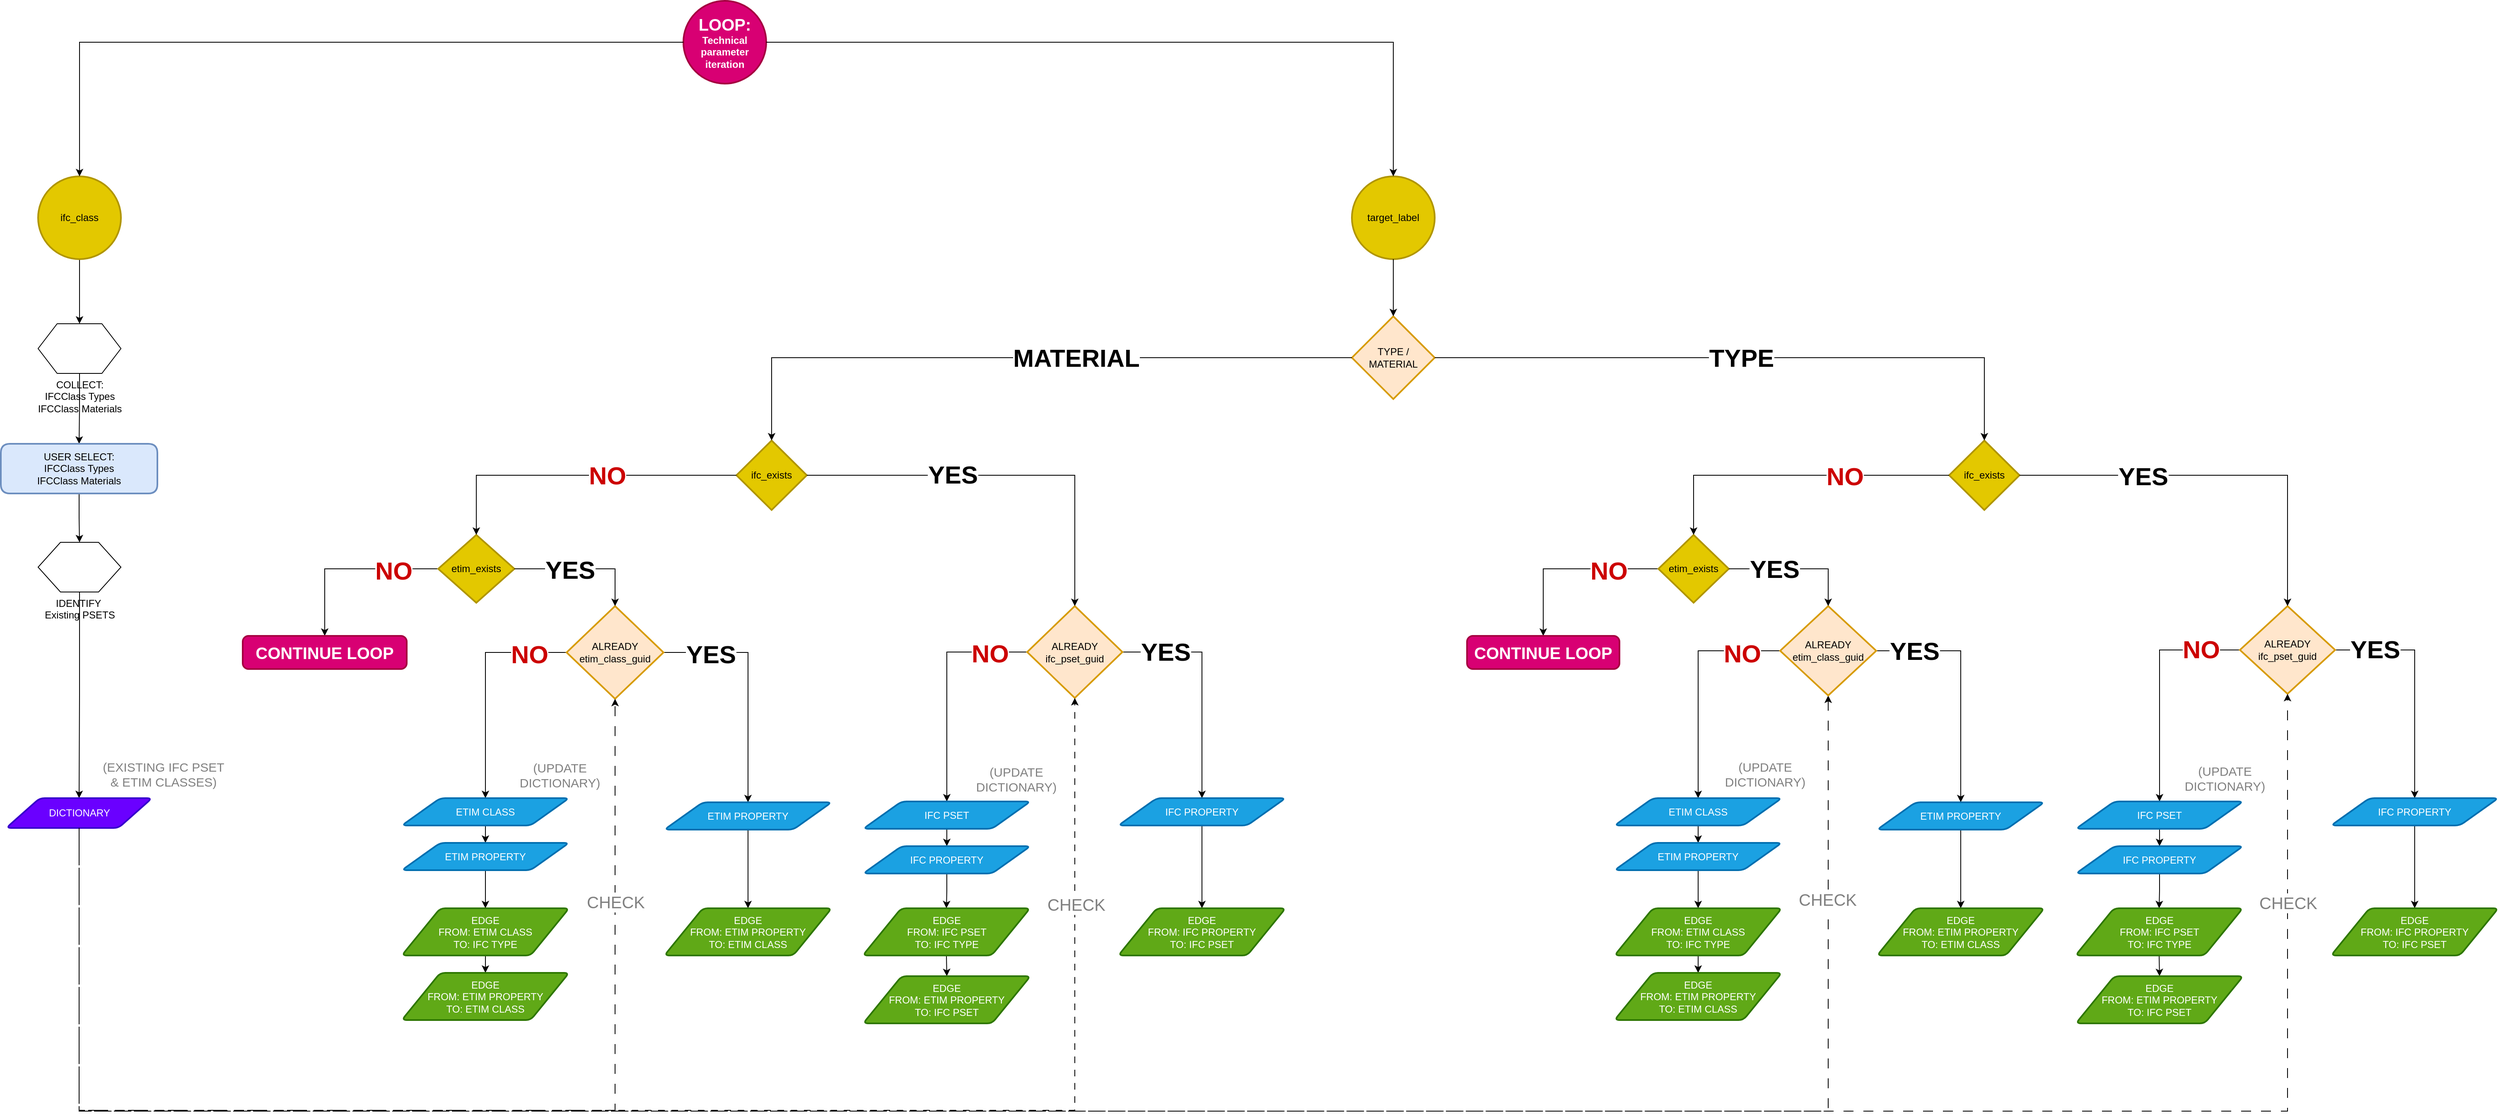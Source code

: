 <mxfile version="28.2.5">
  <diagram name="Page-1" id="zGWrGJ0KnjRnt5XvjetG">
    <mxGraphModel dx="3423" dy="2020" grid="0" gridSize="10" guides="1" tooltips="1" connect="1" arrows="1" fold="1" page="1" pageScale="1" pageWidth="3311" pageHeight="1654" math="0" shadow="0">
      <root>
        <mxCell id="0" />
        <mxCell id="1" parent="0" />
        <mxCell id="30pxRHg9Fm9ib9L_n-xo-12" style="edgeStyle=orthogonalEdgeStyle;rounded=0;orthogonalLoop=1;jettySize=auto;html=1;entryX=0.5;entryY=0;entryDx=0;entryDy=0;" parent="1" source="30pxRHg9Fm9ib9L_n-xo-1" target="30pxRHg9Fm9ib9L_n-xo-5" edge="1">
          <mxGeometry relative="1" as="geometry" />
        </mxCell>
        <mxCell id="30pxRHg9Fm9ib9L_n-xo-1" value="ifc_class" style="strokeWidth=2;html=1;shape=mxgraph.flowchart.start_2;whiteSpace=wrap;fillColor=#e3c800;strokeColor=#B09500;fontColor=#000000;" parent="1" vertex="1">
          <mxGeometry x="174" y="377" width="100" height="100" as="geometry" />
        </mxCell>
        <mxCell id="30pxRHg9Fm9ib9L_n-xo-13" style="edgeStyle=orthogonalEdgeStyle;rounded=0;orthogonalLoop=1;jettySize=auto;html=1;entryX=0.5;entryY=0;entryDx=0;entryDy=0;" parent="1" source="30pxRHg9Fm9ib9L_n-xo-5" target="30pxRHg9Fm9ib9L_n-xo-7" edge="1">
          <mxGeometry relative="1" as="geometry" />
        </mxCell>
        <mxCell id="30pxRHg9Fm9ib9L_n-xo-5" value="COLLECT:&lt;div&gt;IFCClass Types&lt;br&gt;IFCClass Materials&lt;/div&gt;" style="verticalLabelPosition=bottom;verticalAlign=top;html=1;shape=hexagon;perimeter=hexagonPerimeter2;arcSize=6;size=0.23;" parent="1" vertex="1">
          <mxGeometry x="174" y="555" width="100" height="60" as="geometry" />
        </mxCell>
        <mxCell id="30pxRHg9Fm9ib9L_n-xo-14" style="edgeStyle=orthogonalEdgeStyle;rounded=0;orthogonalLoop=1;jettySize=auto;html=1;" parent="1" source="30pxRHg9Fm9ib9L_n-xo-7" target="30pxRHg9Fm9ib9L_n-xo-8" edge="1">
          <mxGeometry relative="1" as="geometry" />
        </mxCell>
        <mxCell id="30pxRHg9Fm9ib9L_n-xo-7" value="USER SELECT:&lt;div&gt;IFCClass Types&lt;/div&gt;&lt;div&gt;IFCClass Materials&lt;/div&gt;" style="html=1;strokeWidth=2;shape=manualInput;whiteSpace=wrap;rounded=1;size=0;arcSize=22;fillColor=#dae8fc;strokeColor=#6c8ebf;" parent="1" vertex="1">
          <mxGeometry x="129" y="700" width="189" height="60" as="geometry" />
        </mxCell>
        <mxCell id="30pxRHg9Fm9ib9L_n-xo-15" style="edgeStyle=orthogonalEdgeStyle;rounded=0;orthogonalLoop=1;jettySize=auto;html=1;entryX=0.5;entryY=0;entryDx=0;entryDy=0;" parent="1" source="30pxRHg9Fm9ib9L_n-xo-8" target="30pxRHg9Fm9ib9L_n-xo-9" edge="1">
          <mxGeometry relative="1" as="geometry" />
        </mxCell>
        <mxCell id="30pxRHg9Fm9ib9L_n-xo-8" value="IDENTIFY&amp;nbsp;&lt;div&gt;Existing PSETS&lt;/div&gt;" style="verticalLabelPosition=bottom;verticalAlign=top;html=1;shape=hexagon;perimeter=hexagonPerimeter2;arcSize=6;size=0.27;" parent="1" vertex="1">
          <mxGeometry x="174" y="819" width="100" height="60" as="geometry" />
        </mxCell>
        <mxCell id="30pxRHg9Fm9ib9L_n-xo-9" value="DICTIONARY" style="shape=parallelogram;html=1;strokeWidth=2;perimeter=parallelogramPerimeter;whiteSpace=wrap;rounded=1;arcSize=12;size=0.23;fillColor=#6a00ff;strokeColor=#3700CC;fontColor=#ffffff;" parent="1" vertex="1">
          <mxGeometry x="135.5" y="1128" width="176" height="36" as="geometry" />
        </mxCell>
        <mxCell id="30pxRHg9Fm9ib9L_n-xo-10" value="TYPE / MATERIAL" style="strokeWidth=2;html=1;shape=mxgraph.flowchart.decision;whiteSpace=wrap;fillColor=#ffe6cc;strokeColor=#d79b00;" parent="1" vertex="1">
          <mxGeometry x="1760" y="546" width="100" height="100" as="geometry" />
        </mxCell>
        <mxCell id="30pxRHg9Fm9ib9L_n-xo-16" value="target_label" style="strokeWidth=2;html=1;shape=mxgraph.flowchart.start_2;whiteSpace=wrap;fillColor=#e3c800;strokeColor=#B09500;fontColor=#000000;" parent="1" vertex="1">
          <mxGeometry x="1760" y="377" width="100" height="100" as="geometry" />
        </mxCell>
        <mxCell id="0rWULEDfACyBqYcY1xk1-1" value="ifc_exists" style="strokeWidth=2;html=1;shape=mxgraph.flowchart.decision;whiteSpace=wrap;fillColor=#e3c800;strokeColor=#B09500;fontColor=#000000;" parent="1" vertex="1">
          <mxGeometry x="1017" y="696" width="85" height="84" as="geometry" />
        </mxCell>
        <mxCell id="0rWULEDfACyBqYcY1xk1-33" style="edgeStyle=orthogonalEdgeStyle;rounded=0;orthogonalLoop=1;jettySize=auto;html=1;entryX=0.5;entryY=0;entryDx=0;entryDy=0;" parent="1" source="0rWULEDfACyBqYcY1xk1-2" target="0rWULEDfACyBqYcY1xk1-5" edge="1">
          <mxGeometry relative="1" as="geometry" />
        </mxCell>
        <mxCell id="0rWULEDfACyBqYcY1xk1-97" value="&lt;font style=&quot;font-size: 30px; color: rgb(204, 0, 0);&quot;&gt;&lt;b&gt;NO&lt;/b&gt;&lt;/font&gt;" style="edgeLabel;html=1;align=center;verticalAlign=middle;resizable=0;points=[];" parent="0rWULEDfACyBqYcY1xk1-33" vertex="1" connectable="0">
          <mxGeometry x="-0.5" y="3" relative="1" as="geometry">
            <mxPoint y="-1" as="offset" />
          </mxGeometry>
        </mxCell>
        <mxCell id="0rWULEDfACyBqYcY1xk1-2" value="etim_exists" style="strokeWidth=2;html=1;shape=mxgraph.flowchart.decision;whiteSpace=wrap;fillColor=#e3c800;strokeColor=#B09500;fontColor=#000000;" parent="1" vertex="1">
          <mxGeometry x="657" y="810" width="92" height="82" as="geometry" />
        </mxCell>
        <mxCell id="0rWULEDfACyBqYcY1xk1-3" style="edgeStyle=orthogonalEdgeStyle;rounded=0;orthogonalLoop=1;jettySize=auto;html=1;entryX=0.5;entryY=0;entryDx=0;entryDy=0;entryPerimeter=0;" parent="1" source="0rWULEDfACyBqYcY1xk1-1" target="0rWULEDfACyBqYcY1xk1-2" edge="1">
          <mxGeometry relative="1" as="geometry" />
        </mxCell>
        <mxCell id="0rWULEDfACyBqYcY1xk1-96" value="&lt;font style=&quot;font-size: 30px; color: rgb(204, 0, 0);&quot;&gt;&lt;b&gt;NO&lt;/b&gt;&lt;/font&gt;" style="edgeLabel;html=1;align=center;verticalAlign=middle;resizable=0;points=[];" parent="0rWULEDfACyBqYcY1xk1-3" vertex="1" connectable="0">
          <mxGeometry x="-0.188" relative="1" as="geometry">
            <mxPoint as="offset" />
          </mxGeometry>
        </mxCell>
        <mxCell id="0rWULEDfACyBqYcY1xk1-35" style="edgeStyle=orthogonalEdgeStyle;rounded=0;orthogonalLoop=1;jettySize=auto;html=1;exitX=0;exitY=0.5;exitDx=0;exitDy=0;exitPerimeter=0;entryX=0.5;entryY=0;entryDx=0;entryDy=0;" parent="1" source="0rWULEDfACyBqYcY1xk1-4" target="0rWULEDfACyBqYcY1xk1-19" edge="1">
          <mxGeometry relative="1" as="geometry" />
        </mxCell>
        <mxCell id="0rWULEDfACyBqYcY1xk1-99" value="&lt;font style=&quot;font-size: 30px; color: rgb(204, 0, 0);&quot;&gt;&lt;b&gt;NO&lt;/b&gt;&lt;/font&gt;" style="edgeLabel;html=1;align=center;verticalAlign=middle;resizable=0;points=[];" parent="0rWULEDfACyBqYcY1xk1-35" vertex="1" connectable="0">
          <mxGeometry x="-0.668" y="1" relative="1" as="geometry">
            <mxPoint y="1" as="offset" />
          </mxGeometry>
        </mxCell>
        <mxCell id="0rWULEDfACyBqYcY1xk1-36" style="edgeStyle=orthogonalEdgeStyle;rounded=0;orthogonalLoop=1;jettySize=auto;html=1;exitX=1;exitY=0.5;exitDx=0;exitDy=0;exitPerimeter=0;entryX=0.5;entryY=0;entryDx=0;entryDy=0;" parent="1" source="0rWULEDfACyBqYcY1xk1-4" target="0rWULEDfACyBqYcY1xk1-23" edge="1">
          <mxGeometry relative="1" as="geometry">
            <mxPoint x="1040" y="1101" as="targetPoint" />
            <mxPoint x="927" y="968" as="sourcePoint" />
          </mxGeometry>
        </mxCell>
        <mxCell id="0rWULEDfACyBqYcY1xk1-100" value="&lt;font style=&quot;font-size: 30px;&quot;&gt;&lt;b&gt;YES&lt;/b&gt;&lt;/font&gt;" style="edgeLabel;html=1;align=center;verticalAlign=middle;resizable=0;points=[];" parent="0rWULEDfACyBqYcY1xk1-36" vertex="1" connectable="0">
          <mxGeometry x="-0.604" y="-2" relative="1" as="geometry">
            <mxPoint x="1" as="offset" />
          </mxGeometry>
        </mxCell>
        <mxCell id="0rWULEDfACyBqYcY1xk1-4" value="ALREADY&lt;div&gt;etim_class_guid&lt;/div&gt;" style="strokeWidth=2;html=1;shape=mxgraph.flowchart.decision;whiteSpace=wrap;fillColor=#ffe6cc;strokeColor=#d79b00;" parent="1" vertex="1">
          <mxGeometry x="812" y="896" width="117" height="112" as="geometry" />
        </mxCell>
        <mxCell id="0rWULEDfACyBqYcY1xk1-5" value="&lt;b&gt;&lt;font style=&quot;font-size: 20px;&quot;&gt;CONTINUE LOOP&lt;/font&gt;&lt;/b&gt;" style="rounded=1;whiteSpace=wrap;html=1;absoluteArcSize=1;arcSize=14;strokeWidth=2;fillColor=#d80073;strokeColor=#A50040;fontColor=#ffffff;" parent="1" vertex="1">
          <mxGeometry x="421" y="932" width="198" height="40" as="geometry" />
        </mxCell>
        <mxCell id="0rWULEDfACyBqYcY1xk1-42" style="edgeStyle=orthogonalEdgeStyle;rounded=0;orthogonalLoop=1;jettySize=auto;html=1;entryX=0.5;entryY=0;entryDx=0;entryDy=0;" parent="1" source="0rWULEDfACyBqYcY1xk1-12" target="0rWULEDfACyBqYcY1xk1-25" edge="1">
          <mxGeometry relative="1" as="geometry">
            <Array as="points">
              <mxPoint x="1271" y="952" />
            </Array>
          </mxGeometry>
        </mxCell>
        <mxCell id="0rWULEDfACyBqYcY1xk1-101" value="&lt;font style=&quot;font-size: 30px; color: rgb(204, 0, 0);&quot;&gt;&lt;b&gt;NO&lt;/b&gt;&lt;/font&gt;" style="edgeLabel;html=1;align=center;verticalAlign=middle;resizable=0;points=[];" parent="0rWULEDfACyBqYcY1xk1-42" vertex="1" connectable="0">
          <mxGeometry x="-0.671" y="1" relative="1" as="geometry">
            <mxPoint as="offset" />
          </mxGeometry>
        </mxCell>
        <mxCell id="0rWULEDfACyBqYcY1xk1-43" style="edgeStyle=orthogonalEdgeStyle;rounded=0;orthogonalLoop=1;jettySize=auto;html=1;exitX=1;exitY=0.5;exitDx=0;exitDy=0;exitPerimeter=0;entryX=0.5;entryY=0;entryDx=0;entryDy=0;" parent="1" source="0rWULEDfACyBqYcY1xk1-12" target="0rWULEDfACyBqYcY1xk1-29" edge="1">
          <mxGeometry relative="1" as="geometry" />
        </mxCell>
        <mxCell id="0rWULEDfACyBqYcY1xk1-102" value="&lt;font style=&quot;font-size: 30px;&quot;&gt;&lt;b&gt;YES&lt;/b&gt;&lt;/font&gt;" style="edgeLabel;html=1;align=center;verticalAlign=middle;resizable=0;points=[];" parent="0rWULEDfACyBqYcY1xk1-43" vertex="1" connectable="0">
          <mxGeometry x="-0.62" y="1" relative="1" as="geometry">
            <mxPoint as="offset" />
          </mxGeometry>
        </mxCell>
        <mxCell id="0rWULEDfACyBqYcY1xk1-12" value="ALREADY&lt;div&gt;ifc_pset_guid&lt;/div&gt;" style="strokeWidth=2;html=1;shape=mxgraph.flowchart.decision;whiteSpace=wrap;fillColor=#ffe6cc;strokeColor=#d79b00;" parent="1" vertex="1">
          <mxGeometry x="1368" y="896" width="115" height="111" as="geometry" />
        </mxCell>
        <mxCell id="0rWULEDfACyBqYcY1xk1-37" style="edgeStyle=orthogonalEdgeStyle;rounded=0;orthogonalLoop=1;jettySize=auto;html=1;exitX=0.5;exitY=1;exitDx=0;exitDy=0;entryX=0.5;entryY=0;entryDx=0;entryDy=0;" parent="1" source="0rWULEDfACyBqYcY1xk1-19" target="0rWULEDfACyBqYcY1xk1-20" edge="1">
          <mxGeometry relative="1" as="geometry" />
        </mxCell>
        <mxCell id="0rWULEDfACyBqYcY1xk1-19" value="ETIM CLASS" style="shape=parallelogram;html=1;strokeWidth=2;perimeter=parallelogramPerimeter;whiteSpace=wrap;rounded=1;arcSize=12;size=0.23;fillColor=#1ba1e2;fontColor=#ffffff;strokeColor=#006EAF;" parent="1" vertex="1">
          <mxGeometry x="613" y="1128" width="202" height="33" as="geometry" />
        </mxCell>
        <mxCell id="0rWULEDfACyBqYcY1xk1-38" style="edgeStyle=orthogonalEdgeStyle;rounded=0;orthogonalLoop=1;jettySize=auto;html=1;exitX=0.5;exitY=1;exitDx=0;exitDy=0;entryX=0.5;entryY=0;entryDx=0;entryDy=0;" parent="1" source="0rWULEDfACyBqYcY1xk1-20" target="0rWULEDfACyBqYcY1xk1-21" edge="1">
          <mxGeometry relative="1" as="geometry">
            <mxPoint x="714" y="1240" as="sourcePoint" />
          </mxGeometry>
        </mxCell>
        <mxCell id="0rWULEDfACyBqYcY1xk1-20" value="ETIM PROPERTY" style="shape=parallelogram;html=1;strokeWidth=2;perimeter=parallelogramPerimeter;whiteSpace=wrap;rounded=1;arcSize=12;size=0.23;fillColor=#1ba1e2;fontColor=#ffffff;strokeColor=#006EAF;" parent="1" vertex="1">
          <mxGeometry x="613" y="1182" width="202" height="33" as="geometry" />
        </mxCell>
        <mxCell id="0rWULEDfACyBqYcY1xk1-40" style="edgeStyle=orthogonalEdgeStyle;rounded=0;orthogonalLoop=1;jettySize=auto;html=1;exitX=0.5;exitY=1;exitDx=0;exitDy=0;entryX=0.5;entryY=0;entryDx=0;entryDy=0;" parent="1" source="0rWULEDfACyBqYcY1xk1-21" target="0rWULEDfACyBqYcY1xk1-22" edge="1">
          <mxGeometry relative="1" as="geometry" />
        </mxCell>
        <mxCell id="0rWULEDfACyBqYcY1xk1-21" value="EDGE&lt;div&gt;FROM: ETIM CLASS&lt;/div&gt;&lt;div&gt;TO: IFC TYPE&lt;/div&gt;" style="shape=parallelogram;html=1;strokeWidth=2;perimeter=parallelogramPerimeter;whiteSpace=wrap;rounded=1;arcSize=12;size=0.23;fillColor=#60a917;fontColor=#ffffff;strokeColor=#2D7600;" parent="1" vertex="1">
          <mxGeometry x="613" y="1261" width="202" height="57" as="geometry" />
        </mxCell>
        <mxCell id="0rWULEDfACyBqYcY1xk1-22" value="EDGE&lt;div&gt;FROM: ETIM PROPERTY&lt;/div&gt;&lt;div&gt;TO: ETIM CLASS&lt;/div&gt;" style="shape=parallelogram;html=1;strokeWidth=2;perimeter=parallelogramPerimeter;whiteSpace=wrap;rounded=1;arcSize=12;size=0.23;fillColor=#60a917;fontColor=#ffffff;strokeColor=#2D7600;" parent="1" vertex="1">
          <mxGeometry x="613" y="1339" width="202" height="57" as="geometry" />
        </mxCell>
        <mxCell id="0rWULEDfACyBqYcY1xk1-41" style="edgeStyle=orthogonalEdgeStyle;rounded=0;orthogonalLoop=1;jettySize=auto;html=1;exitX=0.5;exitY=1;exitDx=0;exitDy=0;entryX=0.5;entryY=0;entryDx=0;entryDy=0;" parent="1" source="0rWULEDfACyBqYcY1xk1-23" target="0rWULEDfACyBqYcY1xk1-24" edge="1">
          <mxGeometry relative="1" as="geometry" />
        </mxCell>
        <mxCell id="0rWULEDfACyBqYcY1xk1-23" value="ETIM PROPERTY" style="shape=parallelogram;html=1;strokeWidth=2;perimeter=parallelogramPerimeter;whiteSpace=wrap;rounded=1;arcSize=12;size=0.23;fillColor=#1ba1e2;fontColor=#ffffff;strokeColor=#006EAF;" parent="1" vertex="1">
          <mxGeometry x="930" y="1133" width="202" height="33" as="geometry" />
        </mxCell>
        <mxCell id="0rWULEDfACyBqYcY1xk1-24" value="EDGE&lt;div&gt;FROM: ETIM PROPERTY&lt;/div&gt;&lt;div&gt;TO: ETIM CLASS&lt;/div&gt;" style="shape=parallelogram;html=1;strokeWidth=2;perimeter=parallelogramPerimeter;whiteSpace=wrap;rounded=1;arcSize=12;size=0.23;fillColor=#60a917;fontColor=#ffffff;strokeColor=#2D7600;" parent="1" vertex="1">
          <mxGeometry x="930" y="1261" width="202" height="57" as="geometry" />
        </mxCell>
        <mxCell id="0rWULEDfACyBqYcY1xk1-44" style="edgeStyle=orthogonalEdgeStyle;rounded=0;orthogonalLoop=1;jettySize=auto;html=1;exitX=0.5;exitY=1;exitDx=0;exitDy=0;entryX=0.5;entryY=0;entryDx=0;entryDy=0;" parent="1" source="0rWULEDfACyBqYcY1xk1-25" target="0rWULEDfACyBqYcY1xk1-26" edge="1">
          <mxGeometry relative="1" as="geometry" />
        </mxCell>
        <mxCell id="0rWULEDfACyBqYcY1xk1-25" value="IFC PSET" style="shape=parallelogram;html=1;strokeWidth=2;perimeter=parallelogramPerimeter;whiteSpace=wrap;rounded=1;arcSize=12;size=0.23;fillColor=#1ba1e2;fontColor=#ffffff;strokeColor=#006EAF;" parent="1" vertex="1">
          <mxGeometry x="1170" y="1132" width="202" height="33" as="geometry" />
        </mxCell>
        <mxCell id="0rWULEDfACyBqYcY1xk1-45" style="edgeStyle=orthogonalEdgeStyle;rounded=0;orthogonalLoop=1;jettySize=auto;html=1;exitX=0.5;exitY=1;exitDx=0;exitDy=0;entryX=0.5;entryY=0;entryDx=0;entryDy=0;" parent="1" source="0rWULEDfACyBqYcY1xk1-26" target="0rWULEDfACyBqYcY1xk1-27" edge="1">
          <mxGeometry relative="1" as="geometry" />
        </mxCell>
        <mxCell id="0rWULEDfACyBqYcY1xk1-26" value="IFC PROPERTY" style="shape=parallelogram;html=1;strokeWidth=2;perimeter=parallelogramPerimeter;whiteSpace=wrap;rounded=1;arcSize=12;size=0.23;fillColor=#1ba1e2;fontColor=#ffffff;strokeColor=#006EAF;" parent="1" vertex="1">
          <mxGeometry x="1170" y="1186" width="202" height="33" as="geometry" />
        </mxCell>
        <mxCell id="0rWULEDfACyBqYcY1xk1-46" style="edgeStyle=orthogonalEdgeStyle;rounded=0;orthogonalLoop=1;jettySize=auto;html=1;exitX=0.5;exitY=1;exitDx=0;exitDy=0;entryX=0.5;entryY=0;entryDx=0;entryDy=0;" parent="1" source="0rWULEDfACyBqYcY1xk1-27" target="0rWULEDfACyBqYcY1xk1-28" edge="1">
          <mxGeometry relative="1" as="geometry" />
        </mxCell>
        <mxCell id="0rWULEDfACyBqYcY1xk1-27" value="EDGE&lt;div&gt;FROM: IFC PSET&lt;/div&gt;&lt;div&gt;TO: IFC TYPE&lt;/div&gt;" style="shape=parallelogram;html=1;strokeWidth=2;perimeter=parallelogramPerimeter;whiteSpace=wrap;rounded=1;arcSize=12;size=0.23;fillColor=#60a917;fontColor=#ffffff;strokeColor=#2D7600;" parent="1" vertex="1">
          <mxGeometry x="1169.5" y="1261" width="202" height="57" as="geometry" />
        </mxCell>
        <mxCell id="0rWULEDfACyBqYcY1xk1-28" value="EDGE&lt;div&gt;FROM: ETIM PROPERTY&lt;/div&gt;&lt;div&gt;TO: IFC PSET&lt;/div&gt;" style="shape=parallelogram;html=1;strokeWidth=2;perimeter=parallelogramPerimeter;whiteSpace=wrap;rounded=1;arcSize=12;size=0.23;fillColor=#60a917;fontColor=#ffffff;strokeColor=#2D7600;" parent="1" vertex="1">
          <mxGeometry x="1170" y="1343" width="202" height="57" as="geometry" />
        </mxCell>
        <mxCell id="0rWULEDfACyBqYcY1xk1-47" style="edgeStyle=orthogonalEdgeStyle;rounded=0;orthogonalLoop=1;jettySize=auto;html=1;exitX=0.5;exitY=1;exitDx=0;exitDy=0;entryX=0.5;entryY=0;entryDx=0;entryDy=0;" parent="1" source="0rWULEDfACyBqYcY1xk1-29" target="0rWULEDfACyBqYcY1xk1-30" edge="1">
          <mxGeometry relative="1" as="geometry" />
        </mxCell>
        <mxCell id="0rWULEDfACyBqYcY1xk1-29" value="IFC PROPERTY" style="shape=parallelogram;html=1;strokeWidth=2;perimeter=parallelogramPerimeter;whiteSpace=wrap;rounded=1;arcSize=12;size=0.23;fillColor=#1ba1e2;fontColor=#ffffff;strokeColor=#006EAF;" parent="1" vertex="1">
          <mxGeometry x="1478" y="1128" width="202" height="33" as="geometry" />
        </mxCell>
        <mxCell id="0rWULEDfACyBqYcY1xk1-30" value="EDGE&lt;div&gt;FROM: IFC PROPERTY&lt;/div&gt;&lt;div&gt;TO: IFC PSET&lt;/div&gt;" style="shape=parallelogram;html=1;strokeWidth=2;perimeter=parallelogramPerimeter;whiteSpace=wrap;rounded=1;arcSize=12;size=0.23;fillColor=#60a917;fontColor=#ffffff;strokeColor=#2D7600;" parent="1" vertex="1">
          <mxGeometry x="1478" y="1261" width="202" height="57" as="geometry" />
        </mxCell>
        <mxCell id="0rWULEDfACyBqYcY1xk1-31" style="edgeStyle=orthogonalEdgeStyle;rounded=0;orthogonalLoop=1;jettySize=auto;html=1;entryX=0.5;entryY=0;entryDx=0;entryDy=0;entryPerimeter=0;" parent="1" source="30pxRHg9Fm9ib9L_n-xo-10" target="0rWULEDfACyBqYcY1xk1-1" edge="1">
          <mxGeometry relative="1" as="geometry" />
        </mxCell>
        <mxCell id="0rWULEDfACyBqYcY1xk1-91" value="&lt;font style=&quot;font-size: 30px;&quot;&gt;&lt;b&gt;MATERIAL&lt;/b&gt;&lt;/font&gt;" style="edgeLabel;html=1;align=center;verticalAlign=middle;resizable=0;points=[];" parent="0rWULEDfACyBqYcY1xk1-31" vertex="1" connectable="0">
          <mxGeometry x="-0.171" relative="1" as="geometry">
            <mxPoint x="-1" as="offset" />
          </mxGeometry>
        </mxCell>
        <mxCell id="0rWULEDfACyBqYcY1xk1-32" style="edgeStyle=orthogonalEdgeStyle;rounded=0;orthogonalLoop=1;jettySize=auto;html=1;entryX=0.5;entryY=0;entryDx=0;entryDy=0;entryPerimeter=0;" parent="1" source="0rWULEDfACyBqYcY1xk1-1" target="0rWULEDfACyBqYcY1xk1-12" edge="1">
          <mxGeometry relative="1" as="geometry" />
        </mxCell>
        <mxCell id="0rWULEDfACyBqYcY1xk1-92" value="&lt;span style=&quot;font-size: 30px;&quot;&gt;&lt;b&gt;YES&lt;/b&gt;&lt;/span&gt;" style="edgeLabel;html=1;align=center;verticalAlign=middle;resizable=0;points=[];" parent="0rWULEDfACyBqYcY1xk1-32" vertex="1" connectable="0">
          <mxGeometry x="-0.272" y="1" relative="1" as="geometry">
            <mxPoint as="offset" />
          </mxGeometry>
        </mxCell>
        <mxCell id="0rWULEDfACyBqYcY1xk1-34" style="edgeStyle=orthogonalEdgeStyle;rounded=0;orthogonalLoop=1;jettySize=auto;html=1;exitX=1;exitY=0.5;exitDx=0;exitDy=0;exitPerimeter=0;entryX=0.5;entryY=0;entryDx=0;entryDy=0;entryPerimeter=0;" parent="1" source="0rWULEDfACyBqYcY1xk1-2" target="0rWULEDfACyBqYcY1xk1-4" edge="1">
          <mxGeometry relative="1" as="geometry" />
        </mxCell>
        <mxCell id="0rWULEDfACyBqYcY1xk1-98" value="&lt;font style=&quot;font-size: 30px;&quot;&gt;&lt;b&gt;YES&lt;/b&gt;&lt;/font&gt;" style="edgeLabel;html=1;align=center;verticalAlign=middle;resizable=0;points=[];" parent="0rWULEDfACyBqYcY1xk1-34" vertex="1" connectable="0">
          <mxGeometry x="-0.193" y="-1" relative="1" as="geometry">
            <mxPoint as="offset" />
          </mxGeometry>
        </mxCell>
        <mxCell id="0rWULEDfACyBqYcY1xk1-48" style="edgeStyle=orthogonalEdgeStyle;rounded=0;orthogonalLoop=1;jettySize=auto;html=1;exitX=0.5;exitY=1;exitDx=0;exitDy=0;exitPerimeter=0;entryX=0.5;entryY=0;entryDx=0;entryDy=0;entryPerimeter=0;" parent="1" source="30pxRHg9Fm9ib9L_n-xo-16" target="30pxRHg9Fm9ib9L_n-xo-10" edge="1">
          <mxGeometry relative="1" as="geometry" />
        </mxCell>
        <mxCell id="0rWULEDfACyBqYcY1xk1-49" value="ifc_exists" style="strokeWidth=2;html=1;shape=mxgraph.flowchart.decision;whiteSpace=wrap;fillColor=#e3c800;strokeColor=#B09500;fontColor=#000000;" parent="1" vertex="1">
          <mxGeometry x="2481" y="696" width="85" height="84" as="geometry" />
        </mxCell>
        <mxCell id="0rWULEDfACyBqYcY1xk1-50" style="edgeStyle=orthogonalEdgeStyle;rounded=0;orthogonalLoop=1;jettySize=auto;html=1;entryX=0.5;entryY=0;entryDx=0;entryDy=0;" parent="1" source="0rWULEDfACyBqYcY1xk1-51" target="0rWULEDfACyBqYcY1xk1-56" edge="1">
          <mxGeometry relative="1" as="geometry" />
        </mxCell>
        <mxCell id="0rWULEDfACyBqYcY1xk1-104" value="&lt;font style=&quot;font-size: 30px; color: rgb(204, 0, 0);&quot;&gt;&lt;b&gt;NO&lt;/b&gt;&lt;/font&gt;" style="edgeLabel;html=1;align=center;verticalAlign=middle;resizable=0;points=[];" parent="0rWULEDfACyBqYcY1xk1-50" vertex="1" connectable="0">
          <mxGeometry x="-0.463" y="3" relative="1" as="geometry">
            <mxPoint x="-1" y="-1" as="offset" />
          </mxGeometry>
        </mxCell>
        <mxCell id="0rWULEDfACyBqYcY1xk1-51" value="etim_exists" style="strokeWidth=2;html=1;shape=mxgraph.flowchart.decision;whiteSpace=wrap;fillColor=#e3c800;strokeColor=#B09500;fontColor=#000000;" parent="1" vertex="1">
          <mxGeometry x="2130" y="810" width="85" height="82" as="geometry" />
        </mxCell>
        <mxCell id="0rWULEDfACyBqYcY1xk1-52" style="edgeStyle=orthogonalEdgeStyle;rounded=0;orthogonalLoop=1;jettySize=auto;html=1;entryX=0.5;entryY=0;entryDx=0;entryDy=0;entryPerimeter=0;" parent="1" source="0rWULEDfACyBqYcY1xk1-49" target="0rWULEDfACyBqYcY1xk1-51" edge="1">
          <mxGeometry relative="1" as="geometry" />
        </mxCell>
        <mxCell id="0rWULEDfACyBqYcY1xk1-103" value="&lt;font style=&quot;font-size: 30px; color: rgb(204, 0, 0);&quot;&gt;&lt;b&gt;NO&lt;/b&gt;&lt;/font&gt;" style="edgeLabel;html=1;align=center;verticalAlign=middle;resizable=0;points=[];" parent="0rWULEDfACyBqYcY1xk1-52" vertex="1" connectable="0">
          <mxGeometry x="-0.335" y="1" relative="1" as="geometry">
            <mxPoint as="offset" />
          </mxGeometry>
        </mxCell>
        <mxCell id="0rWULEDfACyBqYcY1xk1-53" style="edgeStyle=orthogonalEdgeStyle;rounded=0;orthogonalLoop=1;jettySize=auto;html=1;exitX=0;exitY=0.5;exitDx=0;exitDy=0;exitPerimeter=0;entryX=0.5;entryY=0;entryDx=0;entryDy=0;" parent="1" source="0rWULEDfACyBqYcY1xk1-55" target="0rWULEDfACyBqYcY1xk1-61" edge="1">
          <mxGeometry relative="1" as="geometry" />
        </mxCell>
        <mxCell id="0rWULEDfACyBqYcY1xk1-105" value="&lt;font style=&quot;font-size: 30px; color: rgb(204, 0, 0);&quot;&gt;&lt;b&gt;NO&lt;/b&gt;&lt;/font&gt;" style="edgeLabel;html=1;align=center;verticalAlign=middle;resizable=0;points=[];" parent="0rWULEDfACyBqYcY1xk1-53" vertex="1" connectable="0">
          <mxGeometry x="-0.669" y="3" relative="1" as="geometry">
            <mxPoint as="offset" />
          </mxGeometry>
        </mxCell>
        <mxCell id="0rWULEDfACyBqYcY1xk1-54" style="edgeStyle=orthogonalEdgeStyle;rounded=0;orthogonalLoop=1;jettySize=auto;html=1;exitX=1;exitY=0.5;exitDx=0;exitDy=0;exitPerimeter=0;entryX=0.5;entryY=0;entryDx=0;entryDy=0;" parent="1" source="0rWULEDfACyBqYcY1xk1-55" target="0rWULEDfACyBqYcY1xk1-68" edge="1">
          <mxGeometry relative="1" as="geometry">
            <mxPoint x="2504" y="1101" as="targetPoint" />
            <mxPoint x="2391" y="968" as="sourcePoint" />
          </mxGeometry>
        </mxCell>
        <mxCell id="0rWULEDfACyBqYcY1xk1-109" value="&lt;font style=&quot;font-size: 30px;&quot;&gt;&lt;b&gt;YES&lt;/b&gt;&lt;/font&gt;" style="edgeLabel;html=1;align=center;verticalAlign=middle;resizable=0;points=[];" parent="0rWULEDfACyBqYcY1xk1-54" vertex="1" connectable="0">
          <mxGeometry x="-0.677" relative="1" as="geometry">
            <mxPoint as="offset" />
          </mxGeometry>
        </mxCell>
        <mxCell id="0rWULEDfACyBqYcY1xk1-88" style="edgeStyle=orthogonalEdgeStyle;rounded=0;orthogonalLoop=1;jettySize=auto;html=1;entryX=0.5;entryY=1;entryDx=0;entryDy=0;startArrow=classic;startFill=1;endArrow=none;endFill=0;dashed=1;dashPattern=12 12;" parent="1" source="0rWULEDfACyBqYcY1xk1-55" target="30pxRHg9Fm9ib9L_n-xo-9" edge="1">
          <mxGeometry relative="1" as="geometry">
            <Array as="points">
              <mxPoint x="2335" y="1506" />
              <mxPoint x="224" y="1506" />
            </Array>
          </mxGeometry>
        </mxCell>
        <mxCell id="u5JIoC_9zxZFoy5GMLDi-9" value="&lt;font style=&quot;font-size: 20px; color: rgb(128, 128, 128);&quot;&gt;CHECK&lt;/font&gt;" style="edgeLabel;html=1;align=center;verticalAlign=middle;resizable=0;points=[];" vertex="1" connectable="0" parent="0rWULEDfACyBqYcY1xk1-88">
          <mxGeometry x="-0.834" y="-1" relative="1" as="geometry">
            <mxPoint as="offset" />
          </mxGeometry>
        </mxCell>
        <mxCell id="0rWULEDfACyBqYcY1xk1-55" value="ALREADY&lt;div&gt;etim_class_guid&lt;/div&gt;" style="strokeWidth=2;html=1;shape=mxgraph.flowchart.decision;whiteSpace=wrap;fillColor=#ffe6cc;strokeColor=#d79b00;" parent="1" vertex="1">
          <mxGeometry x="2277" y="896" width="116" height="108" as="geometry" />
        </mxCell>
        <mxCell id="0rWULEDfACyBqYcY1xk1-56" value="&lt;b&gt;&lt;font style=&quot;font-size: 20px;&quot;&gt;CONTINUE LOOP&lt;/font&gt;&lt;/b&gt;" style="rounded=1;whiteSpace=wrap;html=1;absoluteArcSize=1;arcSize=14;strokeWidth=2;fillColor=#d80073;strokeColor=#A50040;fontColor=#ffffff;" parent="1" vertex="1">
          <mxGeometry x="1899" y="932" width="184" height="40" as="geometry" />
        </mxCell>
        <mxCell id="0rWULEDfACyBqYcY1xk1-57" style="edgeStyle=orthogonalEdgeStyle;rounded=0;orthogonalLoop=1;jettySize=auto;html=1;entryX=0.5;entryY=0;entryDx=0;entryDy=0;" parent="1" source="0rWULEDfACyBqYcY1xk1-59" target="0rWULEDfACyBqYcY1xk1-71" edge="1">
          <mxGeometry relative="1" as="geometry">
            <Array as="points">
              <mxPoint x="2735" y="949" />
            </Array>
          </mxGeometry>
        </mxCell>
        <mxCell id="0rWULEDfACyBqYcY1xk1-106" value="&lt;font style=&quot;font-size: 30px; color: rgb(204, 0, 0);&quot;&gt;&lt;b&gt;NO&lt;/b&gt;&lt;/font&gt;" style="edgeLabel;html=1;align=center;verticalAlign=middle;resizable=0;points=[];" parent="0rWULEDfACyBqYcY1xk1-57" vertex="1" connectable="0">
          <mxGeometry x="-0.663" y="-1" relative="1" as="geometry">
            <mxPoint as="offset" />
          </mxGeometry>
        </mxCell>
        <mxCell id="0rWULEDfACyBqYcY1xk1-58" style="edgeStyle=orthogonalEdgeStyle;rounded=0;orthogonalLoop=1;jettySize=auto;html=1;exitX=1;exitY=0.5;exitDx=0;exitDy=0;exitPerimeter=0;entryX=0.5;entryY=0;entryDx=0;entryDy=0;" parent="1" source="0rWULEDfACyBqYcY1xk1-59" target="0rWULEDfACyBqYcY1xk1-78" edge="1">
          <mxGeometry relative="1" as="geometry" />
        </mxCell>
        <mxCell id="0rWULEDfACyBqYcY1xk1-110" value="&lt;font style=&quot;font-size: 30px;&quot;&gt;&lt;b&gt;YES&lt;/b&gt;&lt;/font&gt;" style="edgeLabel;html=1;align=center;verticalAlign=middle;resizable=0;points=[];" parent="0rWULEDfACyBqYcY1xk1-58" vertex="1" connectable="0">
          <mxGeometry x="-0.656" y="1" relative="1" as="geometry">
            <mxPoint as="offset" />
          </mxGeometry>
        </mxCell>
        <mxCell id="0rWULEDfACyBqYcY1xk1-59" value="ALREADY&lt;div&gt;ifc_pset_guid&lt;/div&gt;" style="strokeWidth=2;html=1;shape=mxgraph.flowchart.decision;whiteSpace=wrap;fillColor=#ffe6cc;strokeColor=#d79b00;" parent="1" vertex="1">
          <mxGeometry x="2832" y="896" width="115" height="106" as="geometry" />
        </mxCell>
        <mxCell id="0rWULEDfACyBqYcY1xk1-60" style="edgeStyle=orthogonalEdgeStyle;rounded=0;orthogonalLoop=1;jettySize=auto;html=1;exitX=0.5;exitY=1;exitDx=0;exitDy=0;entryX=0.5;entryY=0;entryDx=0;entryDy=0;" parent="1" source="0rWULEDfACyBqYcY1xk1-61" target="0rWULEDfACyBqYcY1xk1-63" edge="1">
          <mxGeometry relative="1" as="geometry" />
        </mxCell>
        <mxCell id="0rWULEDfACyBqYcY1xk1-61" value="ETIM CLASS" style="shape=parallelogram;html=1;strokeWidth=2;perimeter=parallelogramPerimeter;whiteSpace=wrap;rounded=1;arcSize=12;size=0.23;fillColor=#1ba1e2;fontColor=#ffffff;strokeColor=#006EAF;" parent="1" vertex="1">
          <mxGeometry x="2077" y="1128" width="202" height="33" as="geometry" />
        </mxCell>
        <mxCell id="0rWULEDfACyBqYcY1xk1-62" style="edgeStyle=orthogonalEdgeStyle;rounded=0;orthogonalLoop=1;jettySize=auto;html=1;exitX=0.5;exitY=1;exitDx=0;exitDy=0;entryX=0.5;entryY=0;entryDx=0;entryDy=0;" parent="1" source="0rWULEDfACyBqYcY1xk1-63" target="0rWULEDfACyBqYcY1xk1-65" edge="1">
          <mxGeometry relative="1" as="geometry">
            <mxPoint x="2178" y="1240" as="sourcePoint" />
          </mxGeometry>
        </mxCell>
        <mxCell id="0rWULEDfACyBqYcY1xk1-63" value="ETIM PROPERTY" style="shape=parallelogram;html=1;strokeWidth=2;perimeter=parallelogramPerimeter;whiteSpace=wrap;rounded=1;arcSize=12;size=0.23;fillColor=#1ba1e2;fontColor=#ffffff;strokeColor=#006EAF;" parent="1" vertex="1">
          <mxGeometry x="2077" y="1182" width="202" height="33" as="geometry" />
        </mxCell>
        <mxCell id="0rWULEDfACyBqYcY1xk1-64" style="edgeStyle=orthogonalEdgeStyle;rounded=0;orthogonalLoop=1;jettySize=auto;html=1;exitX=0.5;exitY=1;exitDx=0;exitDy=0;entryX=0.5;entryY=0;entryDx=0;entryDy=0;" parent="1" source="0rWULEDfACyBqYcY1xk1-65" target="0rWULEDfACyBqYcY1xk1-66" edge="1">
          <mxGeometry relative="1" as="geometry" />
        </mxCell>
        <mxCell id="0rWULEDfACyBqYcY1xk1-65" value="EDGE&lt;div&gt;FROM: ETIM CLASS&lt;/div&gt;&lt;div&gt;TO: IFC TYPE&lt;/div&gt;" style="shape=parallelogram;html=1;strokeWidth=2;perimeter=parallelogramPerimeter;whiteSpace=wrap;rounded=1;arcSize=12;size=0.23;fillColor=#60a917;fontColor=#ffffff;strokeColor=#2D7600;" parent="1" vertex="1">
          <mxGeometry x="2077" y="1261" width="202" height="57" as="geometry" />
        </mxCell>
        <mxCell id="0rWULEDfACyBqYcY1xk1-66" value="EDGE&lt;div&gt;FROM: ETIM PROPERTY&lt;/div&gt;&lt;div&gt;TO: ETIM CLASS&lt;/div&gt;" style="shape=parallelogram;html=1;strokeWidth=2;perimeter=parallelogramPerimeter;whiteSpace=wrap;rounded=1;arcSize=12;size=0.23;fillColor=#60a917;fontColor=#ffffff;strokeColor=#2D7600;" parent="1" vertex="1">
          <mxGeometry x="2077" y="1339" width="202" height="57" as="geometry" />
        </mxCell>
        <mxCell id="0rWULEDfACyBqYcY1xk1-67" style="edgeStyle=orthogonalEdgeStyle;rounded=0;orthogonalLoop=1;jettySize=auto;html=1;exitX=0.5;exitY=1;exitDx=0;exitDy=0;entryX=0.5;entryY=0;entryDx=0;entryDy=0;" parent="1" source="0rWULEDfACyBqYcY1xk1-68" target="0rWULEDfACyBqYcY1xk1-69" edge="1">
          <mxGeometry relative="1" as="geometry" />
        </mxCell>
        <mxCell id="0rWULEDfACyBqYcY1xk1-68" value="ETIM PROPERTY" style="shape=parallelogram;html=1;strokeWidth=2;perimeter=parallelogramPerimeter;whiteSpace=wrap;rounded=1;arcSize=12;size=0.23;fillColor=#1ba1e2;fontColor=#ffffff;strokeColor=#006EAF;" parent="1" vertex="1">
          <mxGeometry x="2394" y="1133" width="202" height="33" as="geometry" />
        </mxCell>
        <mxCell id="0rWULEDfACyBqYcY1xk1-69" value="EDGE&lt;div&gt;FROM: ETIM PROPERTY&lt;/div&gt;&lt;div&gt;TO: ETIM CLASS&lt;/div&gt;" style="shape=parallelogram;html=1;strokeWidth=2;perimeter=parallelogramPerimeter;whiteSpace=wrap;rounded=1;arcSize=12;size=0.23;fillColor=#60a917;fontColor=#ffffff;strokeColor=#2D7600;" parent="1" vertex="1">
          <mxGeometry x="2394" y="1261" width="202" height="57" as="geometry" />
        </mxCell>
        <mxCell id="0rWULEDfACyBqYcY1xk1-70" style="edgeStyle=orthogonalEdgeStyle;rounded=0;orthogonalLoop=1;jettySize=auto;html=1;exitX=0.5;exitY=1;exitDx=0;exitDy=0;entryX=0.5;entryY=0;entryDx=0;entryDy=0;" parent="1" source="0rWULEDfACyBqYcY1xk1-71" target="0rWULEDfACyBqYcY1xk1-73" edge="1">
          <mxGeometry relative="1" as="geometry" />
        </mxCell>
        <mxCell id="0rWULEDfACyBqYcY1xk1-71" value="IFC PSET" style="shape=parallelogram;html=1;strokeWidth=2;perimeter=parallelogramPerimeter;whiteSpace=wrap;rounded=1;arcSize=12;size=0.23;fillColor=#1ba1e2;fontColor=#ffffff;strokeColor=#006EAF;" parent="1" vertex="1">
          <mxGeometry x="2634" y="1132" width="202" height="33" as="geometry" />
        </mxCell>
        <mxCell id="0rWULEDfACyBqYcY1xk1-72" style="edgeStyle=orthogonalEdgeStyle;rounded=0;orthogonalLoop=1;jettySize=auto;html=1;exitX=0.5;exitY=1;exitDx=0;exitDy=0;entryX=0.5;entryY=0;entryDx=0;entryDy=0;" parent="1" source="0rWULEDfACyBqYcY1xk1-73" target="0rWULEDfACyBqYcY1xk1-75" edge="1">
          <mxGeometry relative="1" as="geometry" />
        </mxCell>
        <mxCell id="0rWULEDfACyBqYcY1xk1-73" value="IFC PROPERTY" style="shape=parallelogram;html=1;strokeWidth=2;perimeter=parallelogramPerimeter;whiteSpace=wrap;rounded=1;arcSize=12;size=0.23;fillColor=#1ba1e2;fontColor=#ffffff;strokeColor=#006EAF;" parent="1" vertex="1">
          <mxGeometry x="2634" y="1186" width="202" height="33" as="geometry" />
        </mxCell>
        <mxCell id="0rWULEDfACyBqYcY1xk1-74" style="edgeStyle=orthogonalEdgeStyle;rounded=0;orthogonalLoop=1;jettySize=auto;html=1;exitX=0.5;exitY=1;exitDx=0;exitDy=0;entryX=0.5;entryY=0;entryDx=0;entryDy=0;" parent="1" source="0rWULEDfACyBqYcY1xk1-75" target="0rWULEDfACyBqYcY1xk1-76" edge="1">
          <mxGeometry relative="1" as="geometry" />
        </mxCell>
        <mxCell id="0rWULEDfACyBqYcY1xk1-75" value="EDGE&lt;div&gt;FROM: IFC PSET&lt;/div&gt;&lt;div&gt;TO: IFC TYPE&lt;/div&gt;" style="shape=parallelogram;html=1;strokeWidth=2;perimeter=parallelogramPerimeter;whiteSpace=wrap;rounded=1;arcSize=12;size=0.23;fillColor=#60a917;fontColor=#ffffff;strokeColor=#2D7600;" parent="1" vertex="1">
          <mxGeometry x="2633.5" y="1261" width="202" height="57" as="geometry" />
        </mxCell>
        <mxCell id="0rWULEDfACyBqYcY1xk1-76" value="EDGE&lt;div&gt;FROM: ETIM PROPERTY&lt;/div&gt;&lt;div&gt;TO: IFC PSET&lt;/div&gt;" style="shape=parallelogram;html=1;strokeWidth=2;perimeter=parallelogramPerimeter;whiteSpace=wrap;rounded=1;arcSize=12;size=0.23;fillColor=#60a917;fontColor=#ffffff;strokeColor=#2D7600;" parent="1" vertex="1">
          <mxGeometry x="2634" y="1343" width="202" height="57" as="geometry" />
        </mxCell>
        <mxCell id="0rWULEDfACyBqYcY1xk1-77" style="edgeStyle=orthogonalEdgeStyle;rounded=0;orthogonalLoop=1;jettySize=auto;html=1;exitX=0.5;exitY=1;exitDx=0;exitDy=0;entryX=0.5;entryY=0;entryDx=0;entryDy=0;" parent="1" source="0rWULEDfACyBqYcY1xk1-78" target="0rWULEDfACyBqYcY1xk1-79" edge="1">
          <mxGeometry relative="1" as="geometry" />
        </mxCell>
        <mxCell id="0rWULEDfACyBqYcY1xk1-78" value="IFC PROPERTY" style="shape=parallelogram;html=1;strokeWidth=2;perimeter=parallelogramPerimeter;whiteSpace=wrap;rounded=1;arcSize=12;size=0.23;fillColor=#1ba1e2;fontColor=#ffffff;strokeColor=#006EAF;" parent="1" vertex="1">
          <mxGeometry x="2942" y="1128" width="202" height="33" as="geometry" />
        </mxCell>
        <mxCell id="0rWULEDfACyBqYcY1xk1-79" value="EDGE&lt;div&gt;FROM: IFC PROPERTY&lt;/div&gt;&lt;div&gt;TO: IFC PSET&lt;/div&gt;" style="shape=parallelogram;html=1;strokeWidth=2;perimeter=parallelogramPerimeter;whiteSpace=wrap;rounded=1;arcSize=12;size=0.23;fillColor=#60a917;fontColor=#ffffff;strokeColor=#2D7600;" parent="1" vertex="1">
          <mxGeometry x="2942" y="1261" width="202" height="57" as="geometry" />
        </mxCell>
        <mxCell id="0rWULEDfACyBqYcY1xk1-80" style="edgeStyle=orthogonalEdgeStyle;rounded=0;orthogonalLoop=1;jettySize=auto;html=1;entryX=0.5;entryY=0;entryDx=0;entryDy=0;entryPerimeter=0;" parent="1" source="0rWULEDfACyBqYcY1xk1-49" target="0rWULEDfACyBqYcY1xk1-59" edge="1">
          <mxGeometry relative="1" as="geometry" />
        </mxCell>
        <mxCell id="0rWULEDfACyBqYcY1xk1-107" value="&lt;font style=&quot;font-size: 30px;&quot;&gt;&lt;b&gt;YES&lt;/b&gt;&lt;/font&gt;" style="edgeLabel;html=1;align=center;verticalAlign=middle;resizable=0;points=[];" parent="0rWULEDfACyBqYcY1xk1-80" vertex="1" connectable="0">
          <mxGeometry x="-0.383" relative="1" as="geometry">
            <mxPoint y="1" as="offset" />
          </mxGeometry>
        </mxCell>
        <mxCell id="0rWULEDfACyBqYcY1xk1-81" style="edgeStyle=orthogonalEdgeStyle;rounded=0;orthogonalLoop=1;jettySize=auto;html=1;exitX=1;exitY=0.5;exitDx=0;exitDy=0;exitPerimeter=0;entryX=0.5;entryY=0;entryDx=0;entryDy=0;entryPerimeter=0;" parent="1" source="0rWULEDfACyBqYcY1xk1-51" target="0rWULEDfACyBqYcY1xk1-55" edge="1">
          <mxGeometry relative="1" as="geometry" />
        </mxCell>
        <mxCell id="0rWULEDfACyBqYcY1xk1-108" value="&lt;font style=&quot;font-size: 30px;&quot;&gt;&lt;b&gt;YES&lt;/b&gt;&lt;/font&gt;" style="edgeLabel;html=1;align=center;verticalAlign=middle;resizable=0;points=[];" parent="0rWULEDfACyBqYcY1xk1-81" vertex="1" connectable="0">
          <mxGeometry x="-0.324" relative="1" as="geometry">
            <mxPoint x="-1" as="offset" />
          </mxGeometry>
        </mxCell>
        <mxCell id="0rWULEDfACyBqYcY1xk1-82" style="edgeStyle=orthogonalEdgeStyle;rounded=0;orthogonalLoop=1;jettySize=auto;html=1;exitX=1;exitY=0.5;exitDx=0;exitDy=0;exitPerimeter=0;entryX=0.5;entryY=0;entryDx=0;entryDy=0;entryPerimeter=0;" parent="1" source="30pxRHg9Fm9ib9L_n-xo-10" target="0rWULEDfACyBqYcY1xk1-49" edge="1">
          <mxGeometry relative="1" as="geometry" />
        </mxCell>
        <mxCell id="0rWULEDfACyBqYcY1xk1-90" value="&lt;font style=&quot;font-size: 30px;&quot;&gt;&lt;b&gt;TYPE&lt;/b&gt;&lt;/font&gt;" style="edgeLabel;html=1;align=center;verticalAlign=middle;resizable=0;points=[];" parent="0rWULEDfACyBqYcY1xk1-82" vertex="1" connectable="0">
          <mxGeometry x="-0.029" relative="1" as="geometry">
            <mxPoint x="-1" as="offset" />
          </mxGeometry>
        </mxCell>
        <mxCell id="0rWULEDfACyBqYcY1xk1-83" value="&lt;b&gt;&lt;font style=&quot;font-size: 20px;&quot;&gt;LOOP:&lt;/font&gt;&lt;/b&gt;&lt;div&gt;&lt;b&gt;Technical parameter iteration&lt;/b&gt;&lt;/div&gt;" style="strokeWidth=2;html=1;shape=mxgraph.flowchart.start_2;whiteSpace=wrap;fillColor=#d80073;fontColor=#ffffff;strokeColor=#A50040;" parent="1" vertex="1">
          <mxGeometry x="953" y="165" width="100" height="100" as="geometry" />
        </mxCell>
        <mxCell id="0rWULEDfACyBqYcY1xk1-84" style="edgeStyle=orthogonalEdgeStyle;rounded=0;orthogonalLoop=1;jettySize=auto;html=1;entryX=0.5;entryY=0;entryDx=0;entryDy=0;entryPerimeter=0;" parent="1" source="0rWULEDfACyBqYcY1xk1-83" target="30pxRHg9Fm9ib9L_n-xo-1" edge="1">
          <mxGeometry relative="1" as="geometry" />
        </mxCell>
        <mxCell id="0rWULEDfACyBqYcY1xk1-85" style="edgeStyle=orthogonalEdgeStyle;rounded=0;orthogonalLoop=1;jettySize=auto;html=1;exitX=1;exitY=0.5;exitDx=0;exitDy=0;exitPerimeter=0;entryX=0.5;entryY=0;entryDx=0;entryDy=0;entryPerimeter=0;" parent="1" source="0rWULEDfACyBqYcY1xk1-83" target="30pxRHg9Fm9ib9L_n-xo-16" edge="1">
          <mxGeometry relative="1" as="geometry" />
        </mxCell>
        <mxCell id="0rWULEDfACyBqYcY1xk1-86" style="edgeStyle=orthogonalEdgeStyle;rounded=0;orthogonalLoop=1;jettySize=auto;html=1;exitX=0.5;exitY=1;exitDx=0;exitDy=0;entryX=0.5;entryY=1;entryDx=0;entryDy=0;entryPerimeter=0;dashed=1;dashPattern=12 12;" parent="1" source="30pxRHg9Fm9ib9L_n-xo-9" target="0rWULEDfACyBqYcY1xk1-4" edge="1">
          <mxGeometry relative="1" as="geometry">
            <Array as="points">
              <mxPoint x="224" y="1505" />
              <mxPoint x="870" y="1505" />
            </Array>
          </mxGeometry>
        </mxCell>
        <mxCell id="u5JIoC_9zxZFoy5GMLDi-7" value="&lt;font style=&quot;font-size: 20px; color: rgb(128, 128, 128);&quot;&gt;CHECK&lt;/font&gt;" style="edgeLabel;html=1;align=center;verticalAlign=middle;resizable=0;points=[];" vertex="1" connectable="0" parent="0rWULEDfACyBqYcY1xk1-86">
          <mxGeometry x="0.671" relative="1" as="geometry">
            <mxPoint as="offset" />
          </mxGeometry>
        </mxCell>
        <mxCell id="0rWULEDfACyBqYcY1xk1-87" style="edgeStyle=orthogonalEdgeStyle;rounded=0;orthogonalLoop=1;jettySize=auto;html=1;entryX=0.5;entryY=1;entryDx=0;entryDy=0;entryPerimeter=0;exitX=0.5;exitY=1;exitDx=0;exitDy=0;dashed=1;dashPattern=8 8;" parent="1" source="30pxRHg9Fm9ib9L_n-xo-9" target="0rWULEDfACyBqYcY1xk1-12" edge="1">
          <mxGeometry relative="1" as="geometry">
            <mxPoint x="245" y="1506" as="sourcePoint" />
            <mxPoint x="1446.5" y="1374.0" as="targetPoint" />
            <Array as="points">
              <mxPoint x="224" y="1505" />
              <mxPoint x="1426" y="1505" />
            </Array>
          </mxGeometry>
        </mxCell>
        <mxCell id="u5JIoC_9zxZFoy5GMLDi-8" value="&lt;font style=&quot;color: rgb(128, 128, 128); font-size: 20px;&quot;&gt;CHECK&lt;/font&gt;" style="edgeLabel;html=1;align=center;verticalAlign=middle;resizable=0;points=[];" vertex="1" connectable="0" parent="0rWULEDfACyBqYcY1xk1-87">
          <mxGeometry x="0.757" y="-1" relative="1" as="geometry">
            <mxPoint y="1" as="offset" />
          </mxGeometry>
        </mxCell>
        <mxCell id="0rWULEDfACyBqYcY1xk1-89" style="edgeStyle=orthogonalEdgeStyle;rounded=0;orthogonalLoop=1;jettySize=auto;html=1;entryX=0.5;entryY=1;entryDx=0;entryDy=0;entryPerimeter=0;dashed=1;dashPattern=12 12;" parent="1" source="30pxRHg9Fm9ib9L_n-xo-9" target="0rWULEDfACyBqYcY1xk1-59" edge="1">
          <mxGeometry relative="1" as="geometry">
            <Array as="points">
              <mxPoint x="224" y="1506" />
              <mxPoint x="2890" y="1506" />
            </Array>
          </mxGeometry>
        </mxCell>
        <mxCell id="u5JIoC_9zxZFoy5GMLDi-10" value="&lt;font style=&quot;font-size: 20px; color: rgb(128, 128, 128);&quot;&gt;CHECK&lt;/font&gt;" style="edgeLabel;html=1;align=center;verticalAlign=middle;resizable=0;points=[];" vertex="1" connectable="0" parent="0rWULEDfACyBqYcY1xk1-89">
          <mxGeometry x="0.857" relative="1" as="geometry">
            <mxPoint y="1" as="offset" />
          </mxGeometry>
        </mxCell>
        <mxCell id="u5JIoC_9zxZFoy5GMLDi-11" value="&lt;font style=&quot;color: rgb(128, 128, 128); font-size: 15px;&quot;&gt;(UPDATE DICTIONARY)&lt;/font&gt;" style="text;html=1;align=center;verticalAlign=middle;whiteSpace=wrap;rounded=0;strokeWidth=5;" vertex="1" parent="1">
          <mxGeometry x="729" y="1072.5" width="150" height="55.5" as="geometry" />
        </mxCell>
        <mxCell id="u5JIoC_9zxZFoy5GMLDi-12" value="&lt;font style=&quot;color: rgb(128, 128, 128); font-size: 15px;&quot;&gt;(UPDATE DICTIONARY)&lt;/font&gt;" style="text;html=1;align=center;verticalAlign=middle;whiteSpace=wrap;rounded=0;strokeWidth=5;" vertex="1" parent="1">
          <mxGeometry x="1280" y="1077.5" width="150" height="55.5" as="geometry" />
        </mxCell>
        <mxCell id="u5JIoC_9zxZFoy5GMLDi-13" value="&lt;font style=&quot;color: rgb(128, 128, 128); font-size: 15px;&quot;&gt;(UPDATE DICTIONARY)&lt;/font&gt;" style="text;html=1;align=center;verticalAlign=middle;whiteSpace=wrap;rounded=0;strokeWidth=5;" vertex="1" parent="1">
          <mxGeometry x="2184" y="1071.5" width="150" height="55.5" as="geometry" />
        </mxCell>
        <mxCell id="u5JIoC_9zxZFoy5GMLDi-14" value="&lt;font style=&quot;color: rgb(128, 128, 128); font-size: 15px;&quot;&gt;(UPDATE DICTIONARY)&lt;/font&gt;" style="text;html=1;align=center;verticalAlign=middle;whiteSpace=wrap;rounded=0;strokeWidth=5;" vertex="1" parent="1">
          <mxGeometry x="2739" y="1076.5" width="150" height="55.5" as="geometry" />
        </mxCell>
        <mxCell id="u5JIoC_9zxZFoy5GMLDi-15" value="&lt;font style=&quot;color: rgb(128, 128, 128); font-size: 15px;&quot;&gt;(EXISTING IFC PSET &amp;amp; ETIM CLASSES)&lt;/font&gt;" style="text;html=1;align=center;verticalAlign=middle;whiteSpace=wrap;rounded=0;strokeWidth=5;" vertex="1" parent="1">
          <mxGeometry x="245" y="1071.5" width="161" height="55.5" as="geometry" />
        </mxCell>
      </root>
    </mxGraphModel>
  </diagram>
</mxfile>
